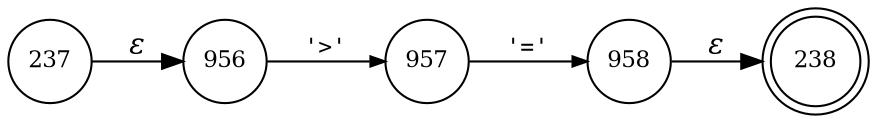 digraph ATN {
rankdir=LR;
s238[fontsize=11, label="238", shape=doublecircle, fixedsize=true, width=.6];
s956[fontsize=11,label="956", shape=circle, fixedsize=true, width=.55, peripheries=1];
s237[fontsize=11,label="237", shape=circle, fixedsize=true, width=.55, peripheries=1];
s957[fontsize=11,label="957", shape=circle, fixedsize=true, width=.55, peripheries=1];
s958[fontsize=11,label="958", shape=circle, fixedsize=true, width=.55, peripheries=1];
s237 -> s956 [fontname="Times-Italic", label="&epsilon;"];
s956 -> s957 [fontsize=11, fontname="Courier", arrowsize=.7, label = "'>'", arrowhead = normal];
s957 -> s958 [fontsize=11, fontname="Courier", arrowsize=.7, label = "'='", arrowhead = normal];
s958 -> s238 [fontname="Times-Italic", label="&epsilon;"];
}